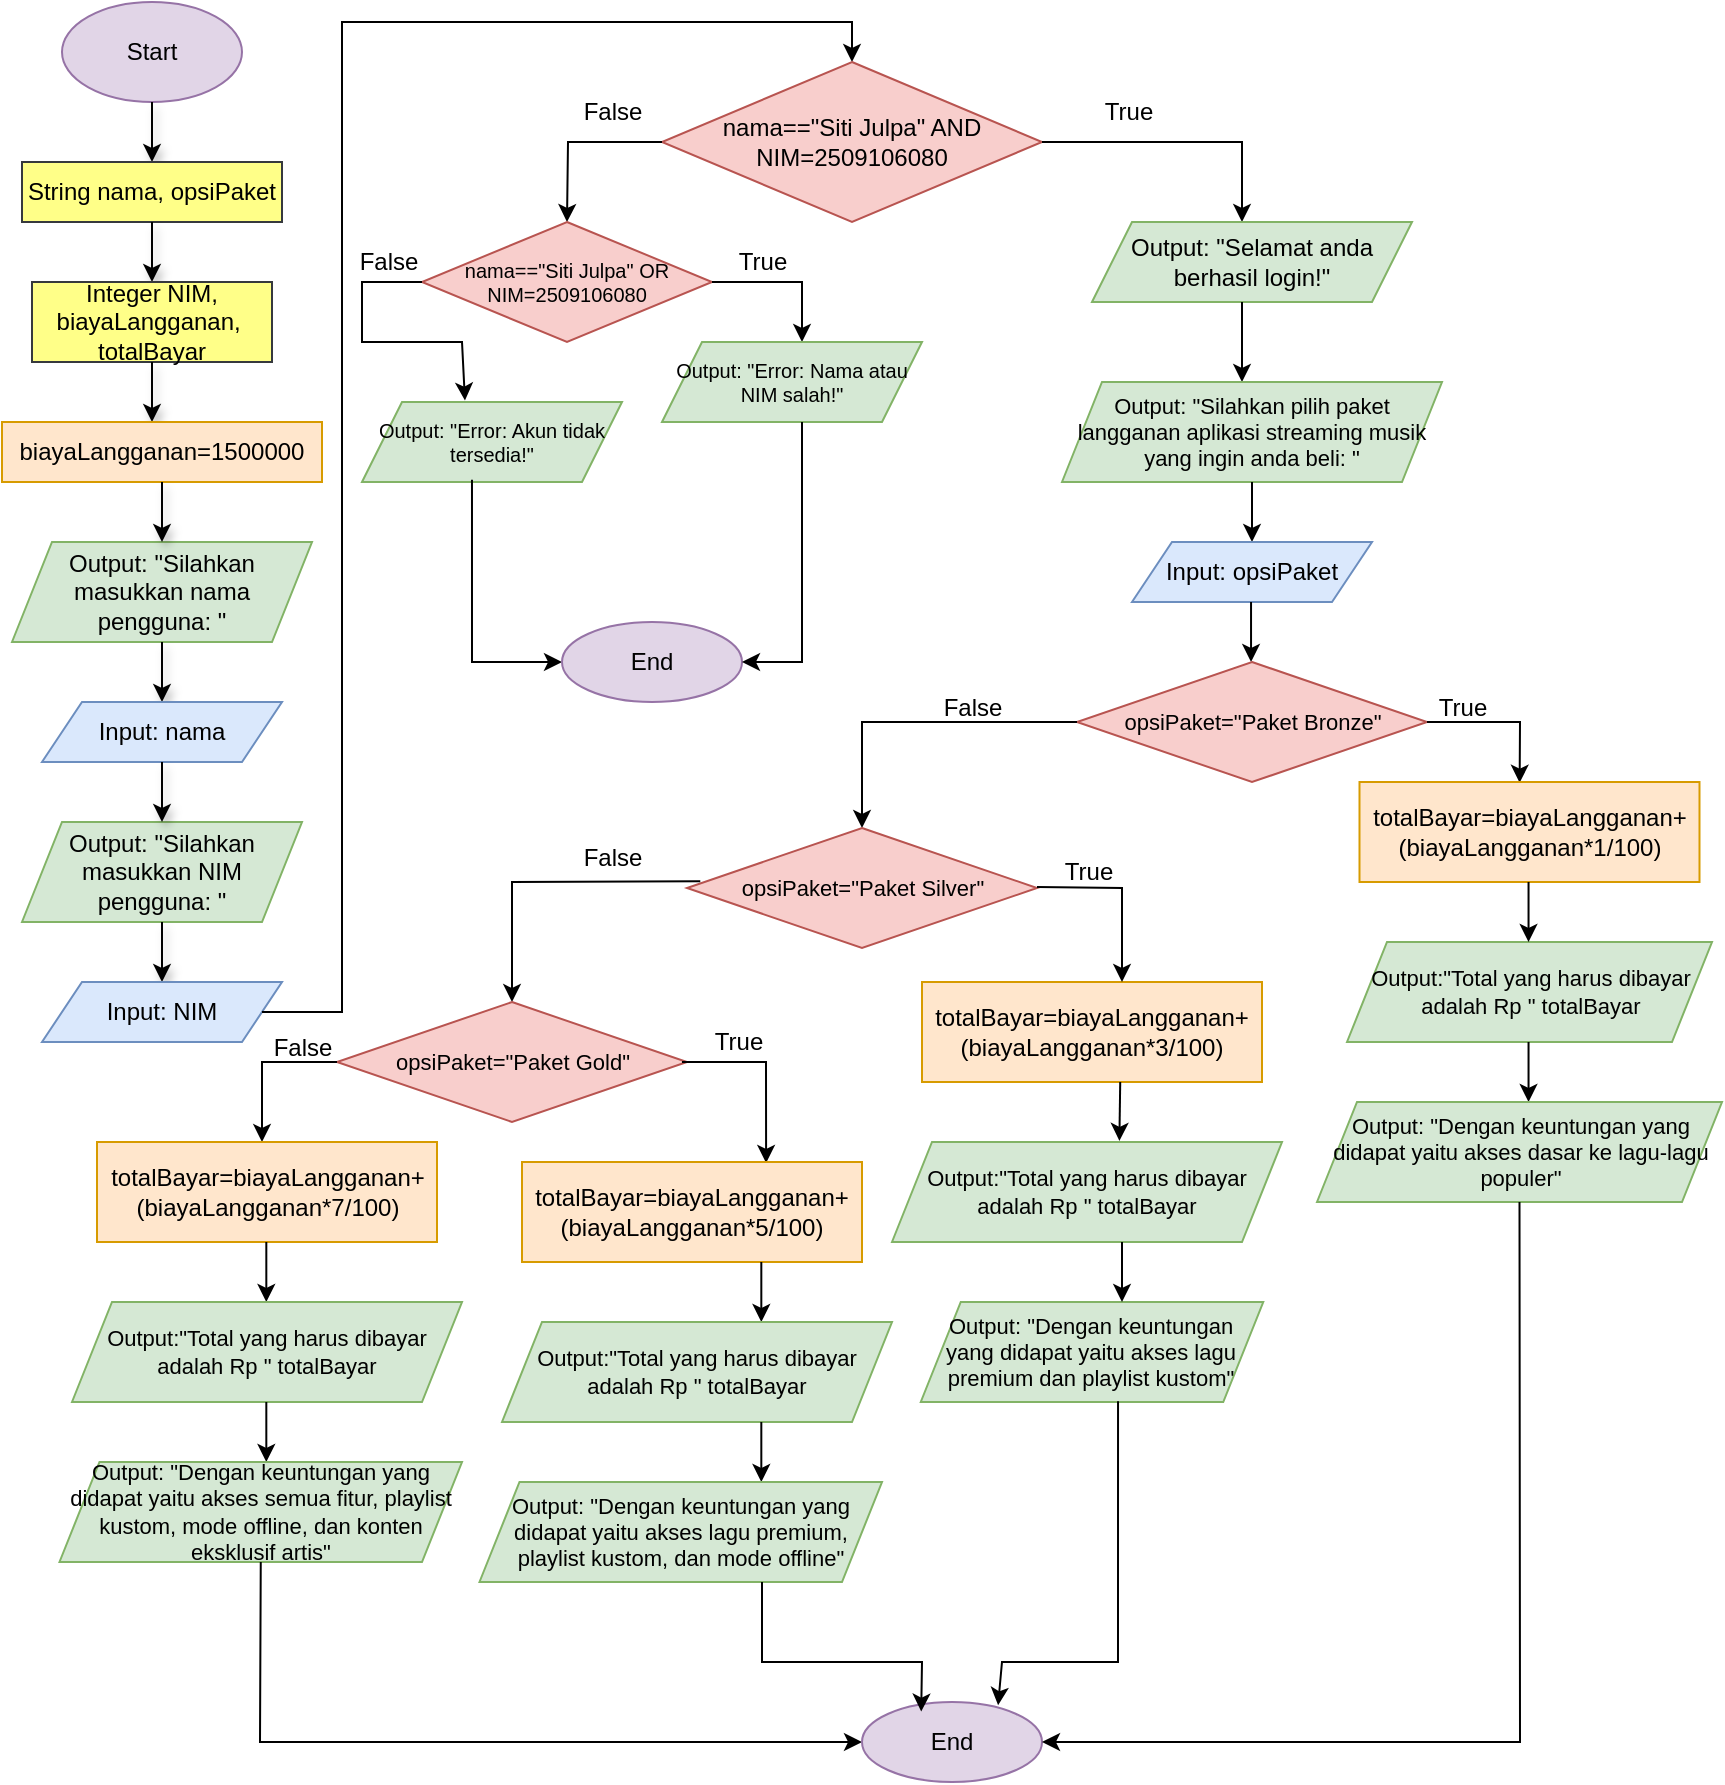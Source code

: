 <mxfile version="28.1.2">
  <diagram name="Page-1" id="DKrVb994JmqJ35hBxC3D">
    <mxGraphModel dx="1489" dy="894" grid="1" gridSize="10" guides="1" tooltips="1" connect="1" arrows="1" fold="1" page="1" pageScale="1" pageWidth="850" pageHeight="1100" math="0" shadow="0">
      <root>
        <mxCell id="0" />
        <mxCell id="1" parent="0" />
        <mxCell id="_BJ_jdSwcjnnLg2JgzaX-1" value="Start" style="ellipse;whiteSpace=wrap;html=1;fillColor=#e1d5e7;strokeColor=#9673a6;" parent="1" vertex="1">
          <mxGeometry x="50" y="30" width="90" height="50" as="geometry" />
        </mxCell>
        <mxCell id="_BJ_jdSwcjnnLg2JgzaX-2" value="" style="endArrow=classic;html=1;rounded=0;exitX=0.5;exitY=1;exitDx=0;exitDy=0;shadow=1;" parent="1" source="_BJ_jdSwcjnnLg2JgzaX-1" edge="1">
          <mxGeometry width="50" height="50" relative="1" as="geometry">
            <mxPoint x="110" y="200" as="sourcePoint" />
            <mxPoint x="95" y="110" as="targetPoint" />
            <Array as="points" />
          </mxGeometry>
        </mxCell>
        <mxCell id="_BJ_jdSwcjnnLg2JgzaX-3" value="String nama, opsiPaket" style="rounded=0;whiteSpace=wrap;html=1;fillColor=#ffff88;strokeColor=#36393d;" parent="1" vertex="1">
          <mxGeometry x="30" y="110" width="130" height="30" as="geometry" />
        </mxCell>
        <mxCell id="_BJ_jdSwcjnnLg2JgzaX-6" value="" style="endArrow=classic;html=1;rounded=0;exitX=0.5;exitY=1;exitDx=0;exitDy=0;shadow=1;" parent="1" source="_BJ_jdSwcjnnLg2JgzaX-3" edge="1">
          <mxGeometry width="50" height="50" relative="1" as="geometry">
            <mxPoint x="90" y="140" as="sourcePoint" />
            <mxPoint x="95" y="170" as="targetPoint" />
            <Array as="points" />
          </mxGeometry>
        </mxCell>
        <mxCell id="_BJ_jdSwcjnnLg2JgzaX-7" value="Integer NIM, biayaLangganan,&amp;nbsp; totalBayar" style="rounded=0;whiteSpace=wrap;html=1;fillColor=#ffff88;strokeColor=#36393d;" parent="1" vertex="1">
          <mxGeometry x="35" y="170" width="120" height="40" as="geometry" />
        </mxCell>
        <mxCell id="_BJ_jdSwcjnnLg2JgzaX-8" value="Output: &quot;Silahkan masukkan nama pengguna: &quot;" style="shape=parallelogram;perimeter=parallelogramPerimeter;whiteSpace=wrap;html=1;fixedSize=1;fillColor=#d5e8d4;strokeColor=#82b366;" parent="1" vertex="1">
          <mxGeometry x="25" y="300" width="150" height="50" as="geometry" />
        </mxCell>
        <mxCell id="_BJ_jdSwcjnnLg2JgzaX-10" value="" style="endArrow=classic;html=1;rounded=0;exitX=0.5;exitY=1;exitDx=0;exitDy=0;shadow=1;" parent="1" source="_BJ_jdSwcjnnLg2JgzaX-7" edge="1">
          <mxGeometry width="50" height="50" relative="1" as="geometry">
            <mxPoint x="90" y="220" as="sourcePoint" />
            <mxPoint x="95" y="240" as="targetPoint" />
            <Array as="points" />
          </mxGeometry>
        </mxCell>
        <mxCell id="_BJ_jdSwcjnnLg2JgzaX-11" value="Output: &quot;Silahkan masukkan NIM pengguna: &quot;" style="shape=parallelogram;perimeter=parallelogramPerimeter;whiteSpace=wrap;html=1;fixedSize=1;fillColor=#d5e8d4;strokeColor=#82b366;" parent="1" vertex="1">
          <mxGeometry x="30" y="440" width="140" height="50" as="geometry" />
        </mxCell>
        <mxCell id="_BJ_jdSwcjnnLg2JgzaX-13" value="" style="endArrow=classic;html=1;rounded=0;shadow=1;entryX=0.5;entryY=0;entryDx=0;entryDy=0;exitX=0.5;exitY=1;exitDx=0;exitDy=0;" parent="1" source="_BJ_jdSwcjnnLg2JgzaX-8" target="_BJ_jdSwcjnnLg2JgzaX-14" edge="1">
          <mxGeometry width="50" height="50" relative="1" as="geometry">
            <mxPoint x="95" y="330" as="sourcePoint" />
            <mxPoint x="95" y="330" as="targetPoint" />
            <Array as="points" />
          </mxGeometry>
        </mxCell>
        <mxCell id="_BJ_jdSwcjnnLg2JgzaX-14" value="Input: nama" style="shape=parallelogram;perimeter=parallelogramPerimeter;whiteSpace=wrap;html=1;fixedSize=1;fillColor=#dae8fc;strokeColor=#6c8ebf;" parent="1" vertex="1">
          <mxGeometry x="40" y="380" width="120" height="30" as="geometry" />
        </mxCell>
        <mxCell id="_BJ_jdSwcjnnLg2JgzaX-15" value="" style="endArrow=classic;html=1;rounded=0;shadow=1;entryX=0.5;entryY=0;entryDx=0;entryDy=0;" parent="1" target="_BJ_jdSwcjnnLg2JgzaX-11" edge="1">
          <mxGeometry width="50" height="50" relative="1" as="geometry">
            <mxPoint x="100" y="410" as="sourcePoint" />
            <mxPoint x="95" y="390" as="targetPoint" />
            <Array as="points">
              <mxPoint x="100" y="420" />
            </Array>
          </mxGeometry>
        </mxCell>
        <mxCell id="_BJ_jdSwcjnnLg2JgzaX-16" value="" style="endArrow=classic;html=1;rounded=0;shadow=1;exitX=0.5;exitY=1;exitDx=0;exitDy=0;entryX=0.5;entryY=0;entryDx=0;entryDy=0;" parent="1" source="_BJ_jdSwcjnnLg2JgzaX-11" target="_BJ_jdSwcjnnLg2JgzaX-17" edge="1">
          <mxGeometry width="50" height="50" relative="1" as="geometry">
            <mxPoint x="95" y="500" as="sourcePoint" />
            <mxPoint x="100" y="510" as="targetPoint" />
            <Array as="points" />
          </mxGeometry>
        </mxCell>
        <mxCell id="_BJ_jdSwcjnnLg2JgzaX-17" value="Input: NIM" style="shape=parallelogram;perimeter=parallelogramPerimeter;whiteSpace=wrap;html=1;fixedSize=1;fillColor=#dae8fc;strokeColor=#6c8ebf;" parent="1" vertex="1">
          <mxGeometry x="40" y="520" width="120" height="30" as="geometry" />
        </mxCell>
        <mxCell id="_BJ_jdSwcjnnLg2JgzaX-18" value="biayaLangganan=1500000" style="rounded=0;whiteSpace=wrap;html=1;fillColor=#ffe6cc;strokeColor=#d79b00;" parent="1" vertex="1">
          <mxGeometry x="20" y="240" width="160" height="30" as="geometry" />
        </mxCell>
        <mxCell id="_BJ_jdSwcjnnLg2JgzaX-21" value="" style="endArrow=classic;html=1;rounded=0;exitX=0.5;exitY=1;exitDx=0;exitDy=0;shadow=1;entryX=0.5;entryY=0;entryDx=0;entryDy=0;" parent="1" source="_BJ_jdSwcjnnLg2JgzaX-18" target="_BJ_jdSwcjnnLg2JgzaX-8" edge="1">
          <mxGeometry width="50" height="50" relative="1" as="geometry">
            <mxPoint x="90" y="270" as="sourcePoint" />
            <mxPoint x="90" y="300" as="targetPoint" />
            <Array as="points" />
          </mxGeometry>
        </mxCell>
        <mxCell id="_BJ_jdSwcjnnLg2JgzaX-22" value="" style="endArrow=classic;html=1;rounded=0;exitX=1;exitY=0.5;exitDx=0;exitDy=0;entryX=0.5;entryY=0;entryDx=0;entryDy=0;" parent="1" source="_BJ_jdSwcjnnLg2JgzaX-17" target="_BJ_jdSwcjnnLg2JgzaX-23" edge="1">
          <mxGeometry width="50" height="50" relative="1" as="geometry">
            <mxPoint x="430" y="310" as="sourcePoint" />
            <mxPoint x="380" y="60" as="targetPoint" />
            <Array as="points">
              <mxPoint x="190" y="535" />
              <mxPoint x="190" y="320" />
              <mxPoint x="190" y="40" />
              <mxPoint x="445" y="40" />
            </Array>
          </mxGeometry>
        </mxCell>
        <mxCell id="_BJ_jdSwcjnnLg2JgzaX-23" value="nama==&quot;Siti Julpa&quot; AND NIM=2509106080" style="rhombus;whiteSpace=wrap;html=1;fillColor=#f8cecc;strokeColor=#b85450;" parent="1" vertex="1">
          <mxGeometry x="350" y="60" width="190" height="80" as="geometry" />
        </mxCell>
        <mxCell id="_BJ_jdSwcjnnLg2JgzaX-25" value="" style="endArrow=classic;html=1;rounded=0;exitX=1;exitY=0.5;exitDx=0;exitDy=0;" parent="1" source="_BJ_jdSwcjnnLg2JgzaX-23" edge="1">
          <mxGeometry width="50" height="50" relative="1" as="geometry">
            <mxPoint x="430" y="310" as="sourcePoint" />
            <mxPoint x="640" y="140" as="targetPoint" />
            <Array as="points">
              <mxPoint x="640" y="100" />
            </Array>
          </mxGeometry>
        </mxCell>
        <mxCell id="_BJ_jdSwcjnnLg2JgzaX-26" value="True" style="text;html=1;align=center;verticalAlign=middle;resizable=0;points=[];autosize=1;strokeColor=none;fillColor=none;" parent="1" vertex="1">
          <mxGeometry x="557.5" y="70" width="50" height="30" as="geometry" />
        </mxCell>
        <mxCell id="_BJ_jdSwcjnnLg2JgzaX-27" value="Output: &quot;Selamat anda berhasil login!&quot;" style="shape=parallelogram;perimeter=parallelogramPerimeter;whiteSpace=wrap;html=1;fixedSize=1;fillColor=#d5e8d4;strokeColor=#82b366;" parent="1" vertex="1">
          <mxGeometry x="565" y="140" width="160" height="40" as="geometry" />
        </mxCell>
        <mxCell id="_BJ_jdSwcjnnLg2JgzaX-28" value="" style="endArrow=classic;html=1;rounded=0;" parent="1" edge="1">
          <mxGeometry width="50" height="50" relative="1" as="geometry">
            <mxPoint x="640" y="180" as="sourcePoint" />
            <mxPoint x="640" y="220" as="targetPoint" />
            <Array as="points">
              <mxPoint x="640" y="200" />
            </Array>
          </mxGeometry>
        </mxCell>
        <mxCell id="_BJ_jdSwcjnnLg2JgzaX-29" value="Output: &quot;Silahkan pilih paket langganan aplikasi streaming musik yang ingin anda beli: &quot;" style="shape=parallelogram;perimeter=parallelogramPerimeter;whiteSpace=wrap;html=1;fixedSize=1;fillColor=#d5e8d4;strokeColor=#82b366;fontSize=11;" parent="1" vertex="1">
          <mxGeometry x="550" y="220" width="190" height="50" as="geometry" />
        </mxCell>
        <mxCell id="_BJ_jdSwcjnnLg2JgzaX-31" value="" style="endArrow=classic;html=1;rounded=0;exitX=0.5;exitY=1;exitDx=0;exitDy=0;entryX=0.5;entryY=0;entryDx=0;entryDy=0;" parent="1" source="_BJ_jdSwcjnnLg2JgzaX-29" target="_BJ_jdSwcjnnLg2JgzaX-35" edge="1">
          <mxGeometry width="50" height="50" relative="1" as="geometry">
            <mxPoint x="600" y="290" as="sourcePoint" />
            <mxPoint x="580" y="310" as="targetPoint" />
          </mxGeometry>
        </mxCell>
        <mxCell id="_BJ_jdSwcjnnLg2JgzaX-35" value="Input: opsiPaket" style="shape=parallelogram;perimeter=parallelogramPerimeter;whiteSpace=wrap;html=1;fixedSize=1;fillColor=#dae8fc;strokeColor=#6c8ebf;" parent="1" vertex="1">
          <mxGeometry x="585" y="300" width="120" height="30" as="geometry" />
        </mxCell>
        <mxCell id="_BJ_jdSwcjnnLg2JgzaX-40" value="" style="endArrow=classic;html=1;rounded=0;exitX=0;exitY=0.5;exitDx=0;exitDy=0;entryX=0.5;entryY=0;entryDx=0;entryDy=0;" parent="1" source="_BJ_jdSwcjnnLg2JgzaX-23" target="3LLVPNSwVfoy4Ab4bcxF-2" edge="1">
          <mxGeometry width="50" height="50" relative="1" as="geometry">
            <mxPoint x="440" y="310" as="sourcePoint" />
            <mxPoint x="270" y="150" as="targetPoint" />
            <Array as="points">
              <mxPoint x="303" y="100" />
            </Array>
          </mxGeometry>
        </mxCell>
        <mxCell id="_BJ_jdSwcjnnLg2JgzaX-41" value="False" style="text;html=1;align=center;verticalAlign=middle;resizable=0;points=[];autosize=1;strokeColor=none;fillColor=none;" parent="1" vertex="1">
          <mxGeometry x="300" y="70" width="50" height="30" as="geometry" />
        </mxCell>
        <mxCell id="_BJ_jdSwcjnnLg2JgzaX-44" value="" style="endArrow=classic;html=1;rounded=0;exitX=0.5;exitY=1;exitDx=0;exitDy=0;" parent="1" edge="1">
          <mxGeometry width="50" height="50" relative="1" as="geometry">
            <mxPoint x="644.52" y="330" as="sourcePoint" />
            <mxPoint x="644.52" y="360" as="targetPoint" />
          </mxGeometry>
        </mxCell>
        <mxCell id="_BJ_jdSwcjnnLg2JgzaX-45" value="opsiPaket=&quot;Paket Bronze&quot;" style="rhombus;whiteSpace=wrap;html=1;fontSize=11;fillColor=#f8cecc;strokeColor=#b85450;" parent="1" vertex="1">
          <mxGeometry x="557.5" y="360" width="175" height="60" as="geometry" />
        </mxCell>
        <mxCell id="_BJ_jdSwcjnnLg2JgzaX-46" value="" style="endArrow=classic;html=1;rounded=0;exitX=1;exitY=0.5;exitDx=0;exitDy=0;entryX=0.471;entryY=0.007;entryDx=0;entryDy=0;entryPerimeter=0;" parent="1" source="_BJ_jdSwcjnnLg2JgzaX-45" target="_BJ_jdSwcjnnLg2JgzaX-47" edge="1">
          <mxGeometry width="50" height="50" relative="1" as="geometry">
            <mxPoint x="460" y="380" as="sourcePoint" />
            <mxPoint x="770" y="427" as="targetPoint" />
            <Array as="points">
              <mxPoint x="779" y="390" />
            </Array>
          </mxGeometry>
        </mxCell>
        <mxCell id="_BJ_jdSwcjnnLg2JgzaX-47" value="totalBayar=biayaLangganan+(biayaLangganan*1/100)" style="rounded=0;whiteSpace=wrap;html=1;fillColor=#ffe6cc;strokeColor=#d79b00;" parent="1" vertex="1">
          <mxGeometry x="698.75" y="420" width="170" height="50" as="geometry" />
        </mxCell>
        <mxCell id="_BJ_jdSwcjnnLg2JgzaX-51" value="Output:&quot;Total yang harus dibayar adalah Rp &quot; totalBayar" style="shape=parallelogram;perimeter=parallelogramPerimeter;whiteSpace=wrap;html=1;fixedSize=1;fillColor=#d5e8d4;strokeColor=#82b366;fontSize=11;" parent="1" vertex="1">
          <mxGeometry x="692.5" y="500" width="182.5" height="50" as="geometry" />
        </mxCell>
        <mxCell id="_BJ_jdSwcjnnLg2JgzaX-52" value="" style="endArrow=classic;html=1;rounded=0;exitX=0.474;exitY=0.991;exitDx=0;exitDy=0;exitPerimeter=0;" parent="1" edge="1">
          <mxGeometry width="50" height="50" relative="1" as="geometry">
            <mxPoint x="783.27" y="550" as="sourcePoint" />
            <mxPoint x="783.27" y="580" as="targetPoint" />
          </mxGeometry>
        </mxCell>
        <mxCell id="_BJ_jdSwcjnnLg2JgzaX-53" value="Output: &quot;Dengan keuntungan yang didapat yaitu akses dasar ke lagu-lagu populer&quot;" style="shape=parallelogram;perimeter=parallelogramPerimeter;whiteSpace=wrap;html=1;fixedSize=1;fillColor=#d5e8d4;strokeColor=#82b366;fontSize=11;" parent="1" vertex="1">
          <mxGeometry x="677.5" y="580" width="202.5" height="50" as="geometry" />
        </mxCell>
        <mxCell id="_BJ_jdSwcjnnLg2JgzaX-54" value="True" style="text;html=1;align=center;verticalAlign=middle;resizable=0;points=[];autosize=1;strokeColor=none;fillColor=none;" parent="1" vertex="1">
          <mxGeometry x="725" y="368" width="50" height="30" as="geometry" />
        </mxCell>
        <mxCell id="_BJ_jdSwcjnnLg2JgzaX-55" value="" style="endArrow=classic;html=1;rounded=0;exitX=0;exitY=0.5;exitDx=0;exitDy=0;" parent="1" source="_BJ_jdSwcjnnLg2JgzaX-45" target="_BJ_jdSwcjnnLg2JgzaX-56" edge="1">
          <mxGeometry width="50" height="50" relative="1" as="geometry">
            <mxPoint x="560" y="500" as="sourcePoint" />
            <mxPoint x="450" y="440" as="targetPoint" />
            <Array as="points">
              <mxPoint x="450" y="390" />
            </Array>
          </mxGeometry>
        </mxCell>
        <mxCell id="_BJ_jdSwcjnnLg2JgzaX-56" value="opsiPaket=&quot;Paket Silver&quot;" style="rhombus;whiteSpace=wrap;html=1;fontSize=11;fillColor=#f8cecc;strokeColor=#b85450;" parent="1" vertex="1">
          <mxGeometry x="362.5" y="443" width="175" height="60" as="geometry" />
        </mxCell>
        <mxCell id="_BJ_jdSwcjnnLg2JgzaX-58" value="False" style="text;html=1;align=center;verticalAlign=middle;resizable=0;points=[];autosize=1;strokeColor=none;fillColor=none;" parent="1" vertex="1">
          <mxGeometry x="480" y="368" width="50" height="30" as="geometry" />
        </mxCell>
        <mxCell id="_BJ_jdSwcjnnLg2JgzaX-61" value="True" style="text;html=1;align=center;verticalAlign=middle;resizable=0;points=[];autosize=1;strokeColor=none;fillColor=none;" parent="1" vertex="1">
          <mxGeometry x="537.5" y="450" width="50" height="30" as="geometry" />
        </mxCell>
        <mxCell id="_BJ_jdSwcjnnLg2JgzaX-62" value="totalBayar=biayaLangganan+(biayaLangganan*3/100)" style="rounded=0;whiteSpace=wrap;html=1;fillColor=#ffe6cc;strokeColor=#d79b00;" parent="1" vertex="1">
          <mxGeometry x="480" y="520" width="170" height="50" as="geometry" />
        </mxCell>
        <mxCell id="_BJ_jdSwcjnnLg2JgzaX-63" value="" style="endArrow=classic;html=1;rounded=0;exitX=0.583;exitY=1;exitDx=0;exitDy=0;exitPerimeter=0;entryX=0.583;entryY=-0.011;entryDx=0;entryDy=0;entryPerimeter=0;" parent="1" source="_BJ_jdSwcjnnLg2JgzaX-62" target="_BJ_jdSwcjnnLg2JgzaX-64" edge="1">
          <mxGeometry width="50" height="50" relative="1" as="geometry">
            <mxPoint x="580" y="575" as="sourcePoint" />
            <mxPoint x="580" y="597" as="targetPoint" />
            <Array as="points" />
          </mxGeometry>
        </mxCell>
        <mxCell id="_BJ_jdSwcjnnLg2JgzaX-66" value="Output: &quot;Dengan keuntungan yang didapat yaitu akses lagu premium dan playlist kustom&quot;" style="shape=parallelogram;perimeter=parallelogramPerimeter;whiteSpace=wrap;html=1;fixedSize=1;fillColor=#d5e8d4;strokeColor=#82b366;fontSize=11;" parent="1" vertex="1">
          <mxGeometry x="479.38" y="680" width="171.25" height="50" as="geometry" />
        </mxCell>
        <mxCell id="_BJ_jdSwcjnnLg2JgzaX-68" value="" style="endArrow=classic;html=1;rounded=0;exitX=0.474;exitY=0.991;exitDx=0;exitDy=0;exitPerimeter=0;" parent="1" edge="1">
          <mxGeometry width="50" height="50" relative="1" as="geometry">
            <mxPoint x="783.27" y="470" as="sourcePoint" />
            <mxPoint x="783.27" y="500" as="targetPoint" />
          </mxGeometry>
        </mxCell>
        <mxCell id="_BJ_jdSwcjnnLg2JgzaX-69" value="" style="endArrow=classic;html=1;rounded=0;exitX=0.474;exitY=0.991;exitDx=0;exitDy=0;exitPerimeter=0;" parent="1" target="_BJ_jdSwcjnnLg2JgzaX-64" edge="1">
          <mxGeometry width="50" height="50" relative="1" as="geometry">
            <mxPoint x="560" y="640" as="sourcePoint" />
            <mxPoint x="560" y="670" as="targetPoint" />
          </mxGeometry>
        </mxCell>
        <mxCell id="_BJ_jdSwcjnnLg2JgzaX-64" value="Output:&quot;Total yang harus dibayar adalah Rp &quot; totalBayar" style="shape=parallelogram;perimeter=parallelogramPerimeter;whiteSpace=wrap;html=1;fixedSize=1;fillColor=#d5e8d4;strokeColor=#82b366;fontSize=11;" parent="1" vertex="1">
          <mxGeometry x="465" y="600" width="195" height="50" as="geometry" />
        </mxCell>
        <mxCell id="_BJ_jdSwcjnnLg2JgzaX-71" value="" style="endArrow=classic;html=1;rounded=0;exitX=0.474;exitY=0.991;exitDx=0;exitDy=0;exitPerimeter=0;" parent="1" edge="1">
          <mxGeometry width="50" height="50" relative="1" as="geometry">
            <mxPoint x="580" y="650" as="sourcePoint" />
            <mxPoint x="580" y="680" as="targetPoint" />
            <Array as="points">
              <mxPoint x="580" y="650" />
            </Array>
          </mxGeometry>
        </mxCell>
        <mxCell id="_BJ_jdSwcjnnLg2JgzaX-76" value="" style="endArrow=classic;html=1;rounded=0;exitX=0.038;exitY=0.443;exitDx=0;exitDy=0;entryX=0.5;entryY=0;entryDx=0;entryDy=0;exitPerimeter=0;" parent="1" source="_BJ_jdSwcjnnLg2JgzaX-56" target="_BJ_jdSwcjnnLg2JgzaX-78" edge="1">
          <mxGeometry width="50" height="50" relative="1" as="geometry">
            <mxPoint x="350" y="470" as="sourcePoint" />
            <mxPoint x="278" y="520" as="targetPoint" />
            <Array as="points">
              <mxPoint x="275" y="470" />
            </Array>
          </mxGeometry>
        </mxCell>
        <mxCell id="_BJ_jdSwcjnnLg2JgzaX-77" value="False" style="text;html=1;align=center;verticalAlign=middle;resizable=0;points=[];autosize=1;strokeColor=none;fillColor=none;" parent="1" vertex="1">
          <mxGeometry x="300" y="443" width="50" height="30" as="geometry" />
        </mxCell>
        <mxCell id="_BJ_jdSwcjnnLg2JgzaX-78" value="opsiPaket=&quot;Paket Gold&quot;" style="rhombus;whiteSpace=wrap;html=1;fontSize=11;fillColor=#f8cecc;strokeColor=#b85450;" parent="1" vertex="1">
          <mxGeometry x="187.5" y="530" width="175" height="60" as="geometry" />
        </mxCell>
        <mxCell id="3LLVPNSwVfoy4Ab4bcxF-1" value="" style="endArrow=classic;html=1;rounded=0;entryX=0.718;entryY=0.01;entryDx=0;entryDy=0;entryPerimeter=0;" parent="1" target="3LLVPNSwVfoy4Ab4bcxF-17" edge="1">
          <mxGeometry width="50" height="50" relative="1" as="geometry">
            <mxPoint x="360" y="560" as="sourcePoint" />
            <mxPoint x="401" y="606" as="targetPoint" />
            <Array as="points">
              <mxPoint x="402" y="560" />
            </Array>
          </mxGeometry>
        </mxCell>
        <mxCell id="3LLVPNSwVfoy4Ab4bcxF-2" value="nama==&quot;Siti Julpa&quot; OR NIM=2509106080" style="rhombus;whiteSpace=wrap;html=1;fillColor=#f8cecc;strokeColor=#b85450;fontSize=10;" parent="1" vertex="1">
          <mxGeometry x="230" y="140" width="145" height="60" as="geometry" />
        </mxCell>
        <mxCell id="3LLVPNSwVfoy4Ab4bcxF-5" value="" style="endArrow=classic;html=1;rounded=0;" parent="1" edge="1">
          <mxGeometry width="50" height="50" relative="1" as="geometry">
            <mxPoint x="537.5" y="472.52" as="sourcePoint" />
            <mxPoint x="580" y="520" as="targetPoint" />
            <Array as="points">
              <mxPoint x="580" y="473" />
              <mxPoint x="580" y="510" />
            </Array>
          </mxGeometry>
        </mxCell>
        <mxCell id="3LLVPNSwVfoy4Ab4bcxF-9" value="True" style="text;html=1;align=center;verticalAlign=middle;resizable=0;points=[];autosize=1;strokeColor=none;fillColor=none;" parent="1" vertex="1">
          <mxGeometry x="362.5" y="535" width="50" height="30" as="geometry" />
        </mxCell>
        <mxCell id="3LLVPNSwVfoy4Ab4bcxF-11" value="" style="endArrow=classic;html=1;rounded=0;exitX=1;exitY=0.5;exitDx=0;exitDy=0;" parent="1" edge="1">
          <mxGeometry width="50" height="50" relative="1" as="geometry">
            <mxPoint x="375" y="170" as="sourcePoint" />
            <mxPoint x="420" y="200" as="targetPoint" />
            <Array as="points">
              <mxPoint x="420" y="170" />
            </Array>
          </mxGeometry>
        </mxCell>
        <mxCell id="3LLVPNSwVfoy4Ab4bcxF-12" value="Output: &quot;Error: Nama atau NIM salah!&quot;" style="shape=parallelogram;perimeter=parallelogramPerimeter;whiteSpace=wrap;html=1;fixedSize=1;fillColor=#d5e8d4;strokeColor=#82b366;fontSize=10;" parent="1" vertex="1">
          <mxGeometry x="350" y="200" width="130" height="40" as="geometry" />
        </mxCell>
        <mxCell id="3LLVPNSwVfoy4Ab4bcxF-13" value="True" style="text;html=1;align=center;verticalAlign=middle;resizable=0;points=[];autosize=1;strokeColor=none;fillColor=none;" parent="1" vertex="1">
          <mxGeometry x="375" y="145" width="50" height="30" as="geometry" />
        </mxCell>
        <mxCell id="3LLVPNSwVfoy4Ab4bcxF-14" value="" style="endArrow=classic;html=1;rounded=0;exitX=0;exitY=0.5;exitDx=0;exitDy=0;entryX=0.396;entryY=-0.018;entryDx=0;entryDy=0;entryPerimeter=0;" parent="1" source="3LLVPNSwVfoy4Ab4bcxF-2" target="3LLVPNSwVfoy4Ab4bcxF-16" edge="1">
          <mxGeometry width="50" height="50" relative="1" as="geometry">
            <mxPoint x="280" y="280" as="sourcePoint" />
            <mxPoint x="200" y="210" as="targetPoint" />
            <Array as="points">
              <mxPoint x="200" y="170" />
              <mxPoint x="200" y="200" />
              <mxPoint x="250" y="200" />
            </Array>
          </mxGeometry>
        </mxCell>
        <mxCell id="3LLVPNSwVfoy4Ab4bcxF-15" value="False" style="text;html=1;align=center;verticalAlign=middle;resizable=0;points=[];autosize=1;strokeColor=none;fillColor=none;" parent="1" vertex="1">
          <mxGeometry x="187.5" y="145" width="50" height="30" as="geometry" />
        </mxCell>
        <mxCell id="3LLVPNSwVfoy4Ab4bcxF-16" value="Output: &quot;Error: Akun tidak tersedia!&quot;" style="shape=parallelogram;perimeter=parallelogramPerimeter;whiteSpace=wrap;html=1;fixedSize=1;fillColor=#d5e8d4;strokeColor=#82b366;fontSize=10;" parent="1" vertex="1">
          <mxGeometry x="200" y="230" width="130" height="40" as="geometry" />
        </mxCell>
        <mxCell id="3LLVPNSwVfoy4Ab4bcxF-17" value="totalBayar=biayaLangganan+(biayaLangganan*5/100)" style="rounded=0;whiteSpace=wrap;html=1;fillColor=#ffe6cc;strokeColor=#d79b00;" parent="1" vertex="1">
          <mxGeometry x="280" y="610" width="170" height="50" as="geometry" />
        </mxCell>
        <mxCell id="3LLVPNSwVfoy4Ab4bcxF-18" value="" style="endArrow=classic;html=1;rounded=0;exitX=0.474;exitY=0.991;exitDx=0;exitDy=0;exitPerimeter=0;" parent="1" edge="1">
          <mxGeometry width="50" height="50" relative="1" as="geometry">
            <mxPoint x="399.66" y="660" as="sourcePoint" />
            <mxPoint x="399.66" y="690" as="targetPoint" />
            <Array as="points">
              <mxPoint x="399.66" y="660" />
            </Array>
          </mxGeometry>
        </mxCell>
        <mxCell id="3LLVPNSwVfoy4Ab4bcxF-19" value="Output:&quot;Total yang harus dibayar adalah Rp &quot; totalBayar" style="shape=parallelogram;perimeter=parallelogramPerimeter;whiteSpace=wrap;html=1;fixedSize=1;fillColor=#d5e8d4;strokeColor=#82b366;fontSize=11;" parent="1" vertex="1">
          <mxGeometry x="270" y="690" width="195" height="50" as="geometry" />
        </mxCell>
        <mxCell id="3LLVPNSwVfoy4Ab4bcxF-20" value="" style="endArrow=classic;html=1;rounded=0;exitX=0.474;exitY=0.991;exitDx=0;exitDy=0;exitPerimeter=0;" parent="1" edge="1">
          <mxGeometry width="50" height="50" relative="1" as="geometry">
            <mxPoint x="399.66" y="740" as="sourcePoint" />
            <mxPoint x="399.66" y="770" as="targetPoint" />
            <Array as="points">
              <mxPoint x="399.66" y="740" />
            </Array>
          </mxGeometry>
        </mxCell>
        <mxCell id="3LLVPNSwVfoy4Ab4bcxF-21" value="Output: &quot;Dengan keuntungan yang didapat yaitu akses lagu premium, playlist kustom, dan mode offline&quot;" style="shape=parallelogram;perimeter=parallelogramPerimeter;whiteSpace=wrap;html=1;fixedSize=1;fillColor=#d5e8d4;strokeColor=#82b366;fontSize=11;" parent="1" vertex="1">
          <mxGeometry x="258.75" y="770" width="201.25" height="50" as="geometry" />
        </mxCell>
        <mxCell id="3LLVPNSwVfoy4Ab4bcxF-22" value="" style="endArrow=classic;html=1;rounded=0;exitX=0;exitY=0.5;exitDx=0;exitDy=0;" parent="1" source="_BJ_jdSwcjnnLg2JgzaX-78" edge="1">
          <mxGeometry width="50" height="50" relative="1" as="geometry">
            <mxPoint x="280" y="580" as="sourcePoint" />
            <mxPoint x="150" y="600" as="targetPoint" />
            <Array as="points">
              <mxPoint x="150" y="560" />
            </Array>
          </mxGeometry>
        </mxCell>
        <mxCell id="3LLVPNSwVfoy4Ab4bcxF-23" value="False" style="text;html=1;align=center;verticalAlign=middle;resizable=0;points=[];autosize=1;strokeColor=none;fillColor=none;" parent="1" vertex="1">
          <mxGeometry x="145" y="538" width="50" height="30" as="geometry" />
        </mxCell>
        <mxCell id="3LLVPNSwVfoy4Ab4bcxF-24" value="totalBayar=biayaLangganan+(biayaLangganan*7/100)" style="rounded=0;whiteSpace=wrap;html=1;fillColor=#ffe6cc;strokeColor=#d79b00;" parent="1" vertex="1">
          <mxGeometry x="67.5" y="600" width="170" height="50" as="geometry" />
        </mxCell>
        <mxCell id="3LLVPNSwVfoy4Ab4bcxF-25" value="" style="endArrow=classic;html=1;rounded=0;exitX=0.474;exitY=0.991;exitDx=0;exitDy=0;exitPerimeter=0;" parent="1" edge="1">
          <mxGeometry width="50" height="50" relative="1" as="geometry">
            <mxPoint x="152.16" y="650" as="sourcePoint" />
            <mxPoint x="152.16" y="680" as="targetPoint" />
            <Array as="points">
              <mxPoint x="152.16" y="650" />
            </Array>
          </mxGeometry>
        </mxCell>
        <mxCell id="3LLVPNSwVfoy4Ab4bcxF-26" value="Output:&quot;Total yang harus dibayar adalah Rp &quot; totalBayar" style="shape=parallelogram;perimeter=parallelogramPerimeter;whiteSpace=wrap;html=1;fixedSize=1;fillColor=#d5e8d4;strokeColor=#82b366;fontSize=11;" parent="1" vertex="1">
          <mxGeometry x="55" y="680" width="195" height="50" as="geometry" />
        </mxCell>
        <mxCell id="3LLVPNSwVfoy4Ab4bcxF-27" value="" style="endArrow=classic;html=1;rounded=0;exitX=0.474;exitY=0.991;exitDx=0;exitDy=0;exitPerimeter=0;" parent="1" edge="1">
          <mxGeometry width="50" height="50" relative="1" as="geometry">
            <mxPoint x="152.16" y="730" as="sourcePoint" />
            <mxPoint x="152.16" y="760" as="targetPoint" />
            <Array as="points">
              <mxPoint x="152.16" y="730" />
            </Array>
          </mxGeometry>
        </mxCell>
        <mxCell id="3LLVPNSwVfoy4Ab4bcxF-28" value="Output: &quot;Dengan keuntungan yang didapat yaitu akses semua fitur, playlist kustom, mode offline, dan konten eksklusif artis&quot;" style="shape=parallelogram;perimeter=parallelogramPerimeter;whiteSpace=wrap;html=1;fixedSize=1;fillColor=#d5e8d4;strokeColor=#82b366;fontSize=11;" parent="1" vertex="1">
          <mxGeometry x="48.75" y="760" width="201.25" height="50" as="geometry" />
        </mxCell>
        <mxCell id="3LLVPNSwVfoy4Ab4bcxF-29" value="" style="endArrow=classic;html=1;rounded=0;exitX=0.5;exitY=1;exitDx=0;exitDy=0;entryX=0;entryY=0.5;entryDx=0;entryDy=0;" parent="1" source="3LLVPNSwVfoy4Ab4bcxF-28" edge="1" target="3LLVPNSwVfoy4Ab4bcxF-30">
          <mxGeometry width="50" height="50" relative="1" as="geometry">
            <mxPoint x="150" y="880" as="sourcePoint" />
            <mxPoint x="160" y="930" as="targetPoint" />
            <Array as="points">
              <mxPoint x="149" y="900" />
            </Array>
          </mxGeometry>
        </mxCell>
        <mxCell id="3LLVPNSwVfoy4Ab4bcxF-30" value="End" style="ellipse;whiteSpace=wrap;html=1;fillColor=#e1d5e7;strokeColor=#9673a6;" parent="1" vertex="1">
          <mxGeometry x="450" y="880" width="90" height="40" as="geometry" />
        </mxCell>
        <mxCell id="4Y1Nrsdp9GFR3YdBOpjQ-1" value="" style="endArrow=classic;html=1;rounded=0;entryX=0.329;entryY=0.12;entryDx=0;entryDy=0;entryPerimeter=0;" edge="1" parent="1" target="3LLVPNSwVfoy4Ab4bcxF-30">
          <mxGeometry width="50" height="50" relative="1" as="geometry">
            <mxPoint x="400" y="820" as="sourcePoint" />
            <mxPoint x="550" y="870" as="targetPoint" />
            <Array as="points">
              <mxPoint x="400" y="860" />
              <mxPoint x="480" y="860" />
            </Array>
          </mxGeometry>
        </mxCell>
        <mxCell id="4Y1Nrsdp9GFR3YdBOpjQ-3" value="" style="endArrow=classic;html=1;rounded=0;exitX=0.576;exitY=0.992;exitDx=0;exitDy=0;exitPerimeter=0;entryX=0.756;entryY=0.04;entryDx=0;entryDy=0;entryPerimeter=0;" edge="1" parent="1" source="_BJ_jdSwcjnnLg2JgzaX-66" target="3LLVPNSwVfoy4Ab4bcxF-30">
          <mxGeometry width="50" height="50" relative="1" as="geometry">
            <mxPoint x="520" y="780" as="sourcePoint" />
            <mxPoint x="510" y="850" as="targetPoint" />
            <Array as="points">
              <mxPoint x="578" y="860" />
              <mxPoint x="520" y="860" />
            </Array>
          </mxGeometry>
        </mxCell>
        <mxCell id="4Y1Nrsdp9GFR3YdBOpjQ-4" value="" style="endArrow=classic;html=1;rounded=0;exitX=0.5;exitY=1;exitDx=0;exitDy=0;entryX=1;entryY=0.5;entryDx=0;entryDy=0;" edge="1" parent="1" source="_BJ_jdSwcjnnLg2JgzaX-53" target="3LLVPNSwVfoy4Ab4bcxF-30">
          <mxGeometry width="50" height="50" relative="1" as="geometry">
            <mxPoint x="510" y="850" as="sourcePoint" />
            <mxPoint x="560" y="800" as="targetPoint" />
            <Array as="points">
              <mxPoint x="779" y="900" />
            </Array>
          </mxGeometry>
        </mxCell>
        <mxCell id="4Y1Nrsdp9GFR3YdBOpjQ-6" value="" style="endArrow=classic;html=1;rounded=0;exitX=0.423;exitY=0.971;exitDx=0;exitDy=0;exitPerimeter=0;entryX=0;entryY=0.5;entryDx=0;entryDy=0;" edge="1" parent="1" source="3LLVPNSwVfoy4Ab4bcxF-16" target="4Y1Nrsdp9GFR3YdBOpjQ-7">
          <mxGeometry width="50" height="50" relative="1" as="geometry">
            <mxPoint x="510" y="550" as="sourcePoint" />
            <mxPoint x="560" y="500" as="targetPoint" />
            <Array as="points">
              <mxPoint x="255" y="360" />
            </Array>
          </mxGeometry>
        </mxCell>
        <mxCell id="4Y1Nrsdp9GFR3YdBOpjQ-7" value="End" style="ellipse;whiteSpace=wrap;html=1;fillColor=#e1d5e7;strokeColor=#9673a6;" vertex="1" parent="1">
          <mxGeometry x="300" y="340" width="90" height="40" as="geometry" />
        </mxCell>
        <mxCell id="4Y1Nrsdp9GFR3YdBOpjQ-8" value="" style="endArrow=classic;html=1;rounded=0;entryX=1;entryY=0.5;entryDx=0;entryDy=0;" edge="1" parent="1" target="4Y1Nrsdp9GFR3YdBOpjQ-7">
          <mxGeometry width="50" height="50" relative="1" as="geometry">
            <mxPoint x="420" y="240" as="sourcePoint" />
            <mxPoint x="490" y="500" as="targetPoint" />
            <Array as="points">
              <mxPoint x="420" y="360" />
            </Array>
          </mxGeometry>
        </mxCell>
      </root>
    </mxGraphModel>
  </diagram>
</mxfile>
